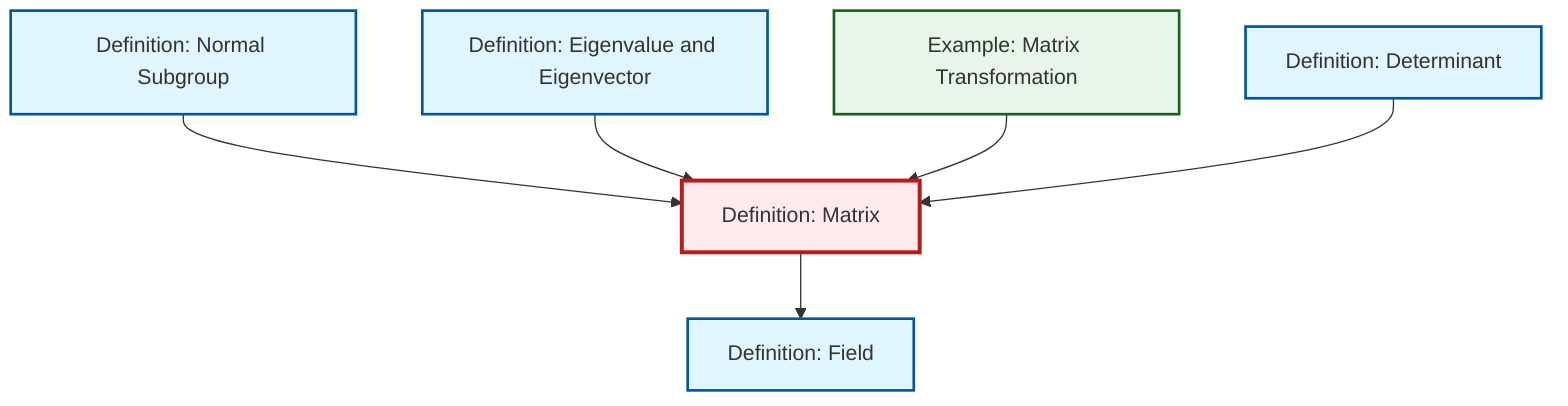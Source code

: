 graph TD
    classDef definition fill:#e1f5fe,stroke:#01579b,stroke-width:2px
    classDef theorem fill:#f3e5f5,stroke:#4a148c,stroke-width:2px
    classDef axiom fill:#fff3e0,stroke:#e65100,stroke-width:2px
    classDef example fill:#e8f5e9,stroke:#1b5e20,stroke-width:2px
    classDef current fill:#ffebee,stroke:#b71c1c,stroke-width:3px
    def-normal-subgroup["Definition: Normal Subgroup"]:::definition
    def-field["Definition: Field"]:::definition
    def-eigenvalue-eigenvector["Definition: Eigenvalue and Eigenvector"]:::definition
    def-matrix["Definition: Matrix"]:::definition
    def-determinant["Definition: Determinant"]:::definition
    ex-matrix-transformation["Example: Matrix Transformation"]:::example
    def-normal-subgroup --> def-matrix
    def-eigenvalue-eigenvector --> def-matrix
    ex-matrix-transformation --> def-matrix
    def-matrix --> def-field
    def-determinant --> def-matrix
    class def-matrix current
